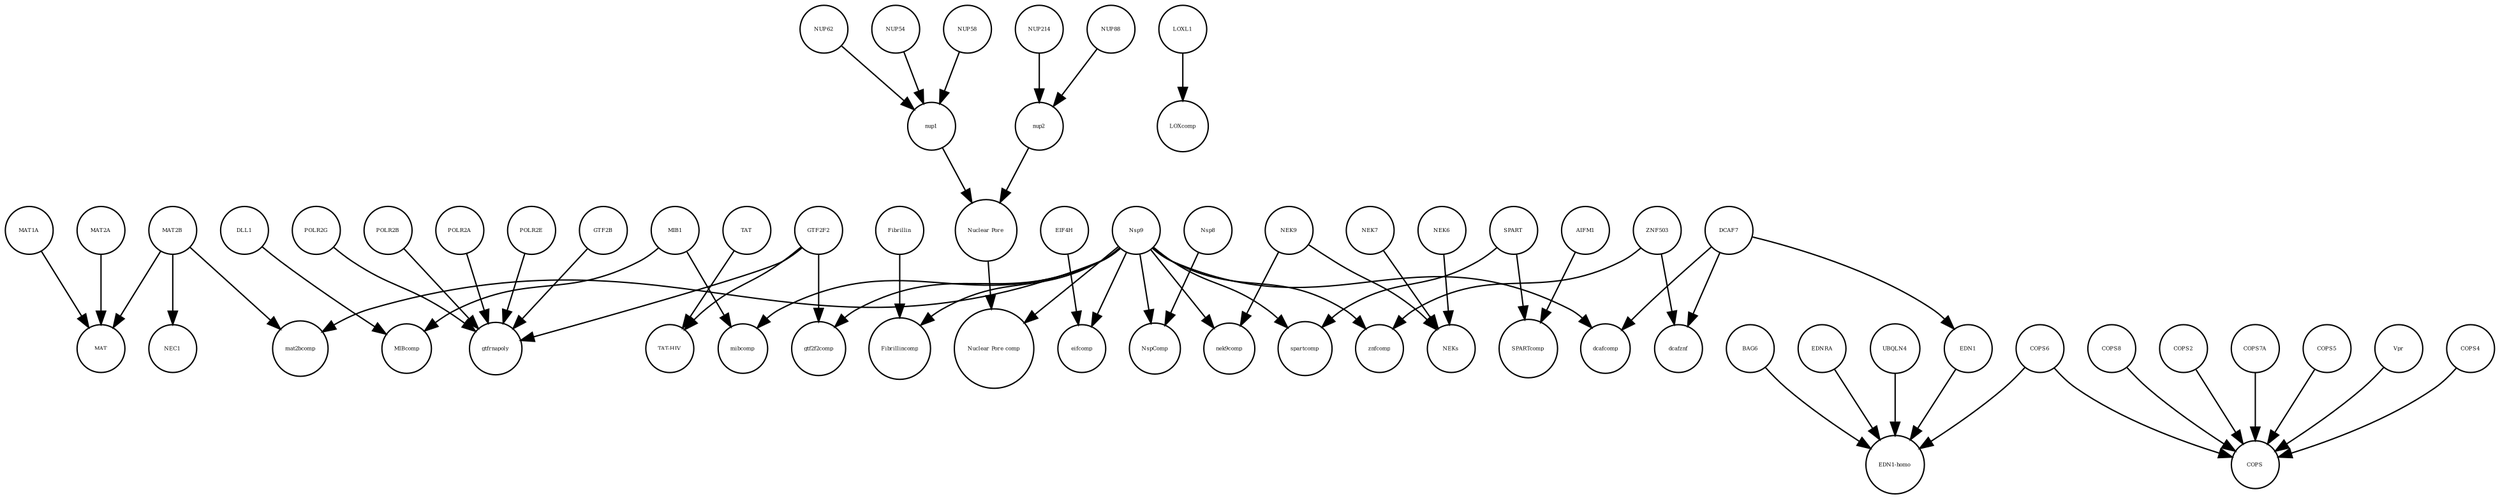 strict digraph  {
Fibrillin [annotation="", bipartite=0, cls=complex, fontsize=4, label=Fibrillin, shape=circle];
DCAF7 [annotation="urn_miriam_uniprot_P61962|urn_miriam_pubmed_16887337|urn_miriam_pubmed_16949367", bipartite=0, cls=macromolecule, fontsize=4, label=DCAF7, shape=circle];
POLR2E [annotation="", bipartite=0, cls=macromolecule, fontsize=4, label=POLR2E, shape=circle];
dcafznf [annotation="", bipartite=0, cls=complex, fontsize=4, label=dcafznf, shape=circle];
COPS8 [annotation="", bipartite=0, cls=macromolecule, fontsize=4, label=COPS8, shape=circle];
"Nuclear Pore comp" [annotation="", bipartite=0, cls=complex, fontsize=4, label="Nuclear Pore comp", shape=circle];
NUP62 [annotation=urn_miriam_uniprot_P37198, bipartite=0, cls=macromolecule, fontsize=4, label=NUP62, shape=circle];
GTF2B [annotation="", bipartite=0, cls=macromolecule, fontsize=4, label=GTF2B, shape=circle];
mat2bcomp [annotation="", bipartite=0, cls=complex, fontsize=4, label=mat2bcomp, shape=circle];
POLR2B [annotation="", bipartite=0, cls=macromolecule, fontsize=4, label=POLR2B, shape=circle];
"EDN1-homo" [annotation="", bipartite=0, cls=complex, fontsize=4, label="EDN1-homo", shape=circle];
Nsp9 [annotation="urn_miriam_uniprot_P0DTD1|urn_miriam_ncbiprotein_YP_009725305", bipartite=0, cls=macromolecule, fontsize=4, label=Nsp9, shape=circle];
mibcomp [annotation="", bipartite=0, cls=complex, fontsize=4, label=mibcomp, shape=circle];
NEK6 [annotation="", bipartite=0, cls=macromolecule, fontsize=4, label=NEK6, shape=circle];
gtf2f2comp [annotation="", bipartite=0, cls=complex, fontsize=4, label=gtf2f2comp, shape=circle];
UBQLN4 [annotation="", bipartite=0, cls=macromolecule, fontsize=4, label=UBQLN4, shape=circle];
MAT2B [annotation="urn_miriam_uniprot_Q9NZL9|urn_miriam_pubmed_10644686|urn_miriam_pubmed_23189196|urn_miriam_pubmed_25075345|urn_miriam_pubmed_23425511", bipartite=0, cls=macromolecule, fontsize=4, label=MAT2B, shape=circle];
EDN1 [annotation=urn_miriam_uniprot_P05305, bipartite=0, cls=macromolecule, fontsize=4, label=EDN1, shape=circle];
COPS2 [annotation="", bipartite=0, cls=macromolecule, fontsize=4, label=COPS2, shape=circle];
eifcomp [annotation="", bipartite=0, cls=complex, fontsize=4, label=eifcomp, shape=circle];
COPS7A [annotation="", bipartite=0, cls=macromolecule, fontsize=4, label=COPS7A, shape=circle];
COPS5 [annotation="", bipartite=0, cls=macromolecule, fontsize=4, label=COPS5, shape=circle];
BAG6 [annotation="", bipartite=0, cls=macromolecule, fontsize=4, label=BAG6, shape=circle];
NUP88 [annotation="urn_miriam_uniprot_Q99567|urn_miriam_pubmed_30543681", bipartite=0, cls=macromolecule, fontsize=4, label=NUP88, shape=circle];
NEC1 [annotation="", bipartite=0, cls=complex, fontsize=4, label=NEC1, shape=circle];
Vpr [annotation="", bipartite=0, cls=macromolecule, fontsize=4, label=Vpr, shape=circle];
EDNRA [annotation="", bipartite=0, cls=macromolecule, fontsize=4, label=EDNRA, shape=circle];
LOXcomp [annotation="", bipartite=0, cls=complex, fontsize=4, label=LOXcomp, shape=circle];
"Nuclear Pore" [annotation="", bipartite=0, cls=complex, fontsize=4, label="Nuclear Pore", shape=circle];
nek9comp [annotation="", bipartite=0, cls=complex, fontsize=4, label=nek9comp, shape=circle];
nup1 [annotation="", bipartite=0, cls=complex, fontsize=4, label=nup1, shape=circle];
AIFM1 [annotation="", bipartite=0, cls=macromolecule, fontsize=4, label=AIFM1, shape=circle];
NUP214 [annotation=urn_miriam_uniprot_P35658, bipartite=0, cls=macromolecule, fontsize=4, label=NUP214, shape=circle];
MIB1 [annotation="urn_miriam_uniprot_Q86YT6|urn_miriam_pubmed_24185901", bipartite=0, cls=macromolecule, fontsize=4, label=MIB1, shape=circle];
SPARTcomp [annotation="", bipartite=0, cls=complex, fontsize=4, label=SPARTcomp, shape=circle];
DLL1 [annotation="", bipartite=0, cls=macromolecule, fontsize=4, label=DLL1, shape=circle];
NEK7 [annotation="", bipartite=0, cls=macromolecule, fontsize=4, label=NEK7, shape=circle];
POLR2A [annotation=urn_miriam_uniprot_P30876, bipartite=0, cls=macromolecule, fontsize=4, label=POLR2A, shape=circle];
spartcomp [annotation="", bipartite=0, cls=complex, fontsize=4, label=spartcomp, shape=circle];
ZNF503 [annotation=urn_miriam_uniprot_Q96F45, bipartite=0, cls=macromolecule, fontsize=4, label=ZNF503, shape=circle];
COPS6 [annotation="", bipartite=0, cls=macromolecule, fontsize=4, label=COPS6, shape=circle];
NEKs [annotation="", bipartite=0, cls=complex, fontsize=4, label=NEKs, shape=circle];
gtfrnapoly [annotation="", bipartite=0, cls=complex, fontsize=4, label=gtfrnapoly, shape=circle];
nup2 [annotation="", bipartite=0, cls=complex, fontsize=4, label=nup2, shape=circle];
LOXL1 [annotation="", bipartite=0, cls=macromolecule, fontsize=4, label=LOXL1, shape=circle];
MIBcomp [annotation="", bipartite=0, cls=complex, fontsize=4, label=MIBcomp, shape=circle];
NUP54 [annotation=urn_miriam_uniprot_Q7Z3B4, bipartite=0, cls=macromolecule, fontsize=4, label=NUP54, shape=circle];
Fibrillincomp [annotation="", bipartite=0, cls=complex, fontsize=4, label=Fibrillincomp, shape=circle];
MAT1A [annotation="", bipartite=0, cls=macromolecule, fontsize=4, label=MAT1A, shape=circle];
COPS [annotation="", bipartite=0, cls=complex, fontsize=4, label=COPS, shape=circle];
COPS4 [annotation="", bipartite=0, cls=macromolecule, fontsize=4, label=COPS4, shape=circle];
EIF4H [annotation="urn_miriam_uniprot_Q15056|urn_miriam_pubmed_10585411|urn_miriam_pubmed_11418588", bipartite=0, cls=macromolecule, fontsize=4, label=EIF4H, shape=circle];
MAT [annotation="", bipartite=0, cls=complex, fontsize=4, label=MAT, shape=circle];
NspComp [annotation="", bipartite=0, cls=complex, fontsize=4, label=NspComp, shape=circle];
GTF2F2 [annotation="urn_miriam_uniprot_P13984|urn_miriam_pubmed_10428810", bipartite=0, cls=macromolecule, fontsize=4, label=GTF2F2, shape=circle];
TAT [annotation="", bipartite=0, cls=macromolecule, fontsize=4, label=TAT, shape=circle];
Nsp8 [annotation="urn_miriam_uniprot_P0DTD1|urn_miriam_ncbiprotein_YP_009725304", bipartite=0, cls=macromolecule, fontsize=4, label=Nsp8, shape=circle];
POLR2G [annotation="", bipartite=0, cls=macromolecule, fontsize=4, label=POLR2G, shape=circle];
dcafcomp [annotation="", bipartite=0, cls=complex, fontsize=4, label=dcafcomp, shape=circle];
"TAT-HIV" [annotation="", bipartite=0, cls=complex, fontsize=4, label="TAT-HIV", shape=circle];
SPART [annotation=urn_miriam_uniprot_Q8N0X7, bipartite=0, cls=macromolecule, fontsize=4, label=SPART, shape=circle];
znfcomp [annotation="", bipartite=0, cls=complex, fontsize=4, label=znfcomp, shape=circle];
MAT2A [annotation="", bipartite=0, cls=macromolecule, fontsize=4, label=MAT2A, shape=circle];
NEK9 [annotation=urn_miriam_uniprot_Q8TD19, bipartite=0, cls=macromolecule, fontsize=4, label=NEK9, shape=circle];
NUP58 [annotation=urn_miriam_uniprot_Q9BVL2, bipartite=0, cls=macromolecule, fontsize=4, label=NUP58, shape=circle];
Fibrillin -> Fibrillincomp  [annotation="", interaction_type=production];
DCAF7 -> dcafznf  [annotation="", interaction_type=production];
DCAF7 -> dcafcomp  [annotation="", interaction_type=production];
DCAF7 -> EDN1  [annotation=urn_miriam_pubmed_27880803, interaction_type=catalysis];
POLR2E -> gtfrnapoly  [annotation="", interaction_type=production];
COPS8 -> COPS  [annotation="", interaction_type=production];
NUP62 -> nup1  [annotation="", interaction_type=production];
GTF2B -> gtfrnapoly  [annotation="", interaction_type=production];
POLR2B -> gtfrnapoly  [annotation="", interaction_type=production];
Nsp9 -> mat2bcomp  [annotation="", interaction_type=production];
Nsp9 -> spartcomp  [annotation="", interaction_type=production];
Nsp9 -> "Nuclear Pore comp"  [annotation="", interaction_type=production];
Nsp9 -> nek9comp  [annotation="", interaction_type=production];
Nsp9 -> mibcomp  [annotation="", interaction_type=production];
Nsp9 -> znfcomp  [annotation="", interaction_type=production];
Nsp9 -> NspComp  [annotation="", interaction_type=production];
Nsp9 -> eifcomp  [annotation="", interaction_type=production];
Nsp9 -> Fibrillincomp  [annotation="", interaction_type=production];
Nsp9 -> gtf2f2comp  [annotation="", interaction_type=production];
Nsp9 -> dcafcomp  [annotation="", interaction_type=production];
NEK6 -> NEKs  [annotation="", interaction_type=production];
UBQLN4 -> "EDN1-homo"  [annotation="", interaction_type=production];
MAT2B -> mat2bcomp  [annotation="", interaction_type=production];
MAT2B -> NEC1  [annotation="", interaction_type=production];
MAT2B -> MAT  [annotation="", interaction_type=production];
EDN1 -> "EDN1-homo"  [annotation="", interaction_type=production];
COPS2 -> COPS  [annotation="", interaction_type=production];
COPS7A -> COPS  [annotation="", interaction_type=production];
COPS5 -> COPS  [annotation="", interaction_type=production];
BAG6 -> "EDN1-homo"  [annotation="", interaction_type=production];
NUP88 -> nup2  [annotation="", interaction_type=production];
Vpr -> COPS  [annotation="", interaction_type=production];
EDNRA -> "EDN1-homo"  [annotation="", interaction_type=production];
"Nuclear Pore" -> "Nuclear Pore comp"  [annotation="", interaction_type=production];
nup1 -> "Nuclear Pore"  [annotation="", interaction_type=production];
AIFM1 -> SPARTcomp  [annotation="", interaction_type=production];
NUP214 -> nup2  [annotation="", interaction_type=production];
MIB1 -> mibcomp  [annotation="", interaction_type=production];
MIB1 -> MIBcomp  [annotation="", interaction_type=production];
DLL1 -> MIBcomp  [annotation="", interaction_type=production];
NEK7 -> NEKs  [annotation="", interaction_type=production];
POLR2A -> gtfrnapoly  [annotation="", interaction_type=production];
ZNF503 -> znfcomp  [annotation="", interaction_type=production];
ZNF503 -> dcafznf  [annotation="", interaction_type=production];
COPS6 -> "EDN1-homo"  [annotation="", interaction_type=production];
COPS6 -> COPS  [annotation="", interaction_type=production];
nup2 -> "Nuclear Pore"  [annotation="", interaction_type=production];
LOXL1 -> LOXcomp  [annotation="", interaction_type=production];
NUP54 -> nup1  [annotation="", interaction_type=production];
MAT1A -> MAT  [annotation="", interaction_type=production];
COPS4 -> COPS  [annotation="", interaction_type=production];
EIF4H -> eifcomp  [annotation="", interaction_type=production];
GTF2F2 -> gtf2f2comp  [annotation="", interaction_type=production];
GTF2F2 -> gtfrnapoly  [annotation="", interaction_type=production];
GTF2F2 -> "TAT-HIV"  [annotation="", interaction_type=production];
TAT -> "TAT-HIV"  [annotation="", interaction_type=production];
Nsp8 -> NspComp  [annotation="", interaction_type=production];
POLR2G -> gtfrnapoly  [annotation="", interaction_type=production];
SPART -> spartcomp  [annotation="", interaction_type=production];
SPART -> SPARTcomp  [annotation="", interaction_type=production];
MAT2A -> MAT  [annotation="", interaction_type=production];
NEK9 -> nek9comp  [annotation="", interaction_type=production];
NEK9 -> NEKs  [annotation="", interaction_type=production];
NUP58 -> nup1  [annotation="", interaction_type=production];
}
